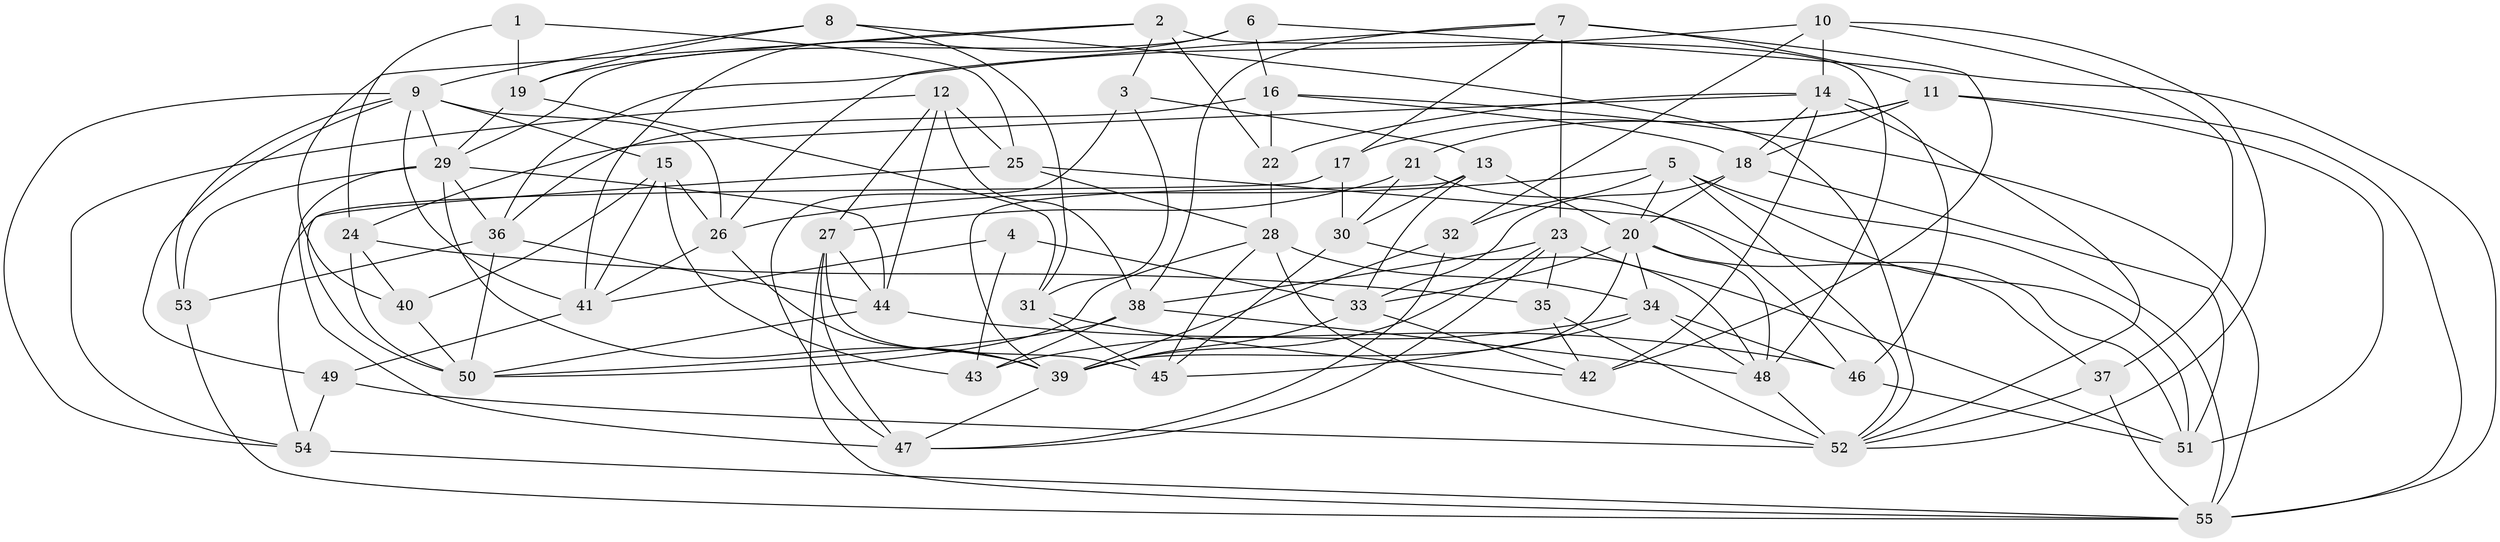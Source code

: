 // original degree distribution, {4: 1.0}
// Generated by graph-tools (version 1.1) at 2025/03/03/09/25 03:03:05]
// undirected, 55 vertices, 149 edges
graph export_dot {
graph [start="1"]
  node [color=gray90,style=filled];
  1;
  2;
  3;
  4;
  5;
  6;
  7;
  8;
  9;
  10;
  11;
  12;
  13;
  14;
  15;
  16;
  17;
  18;
  19;
  20;
  21;
  22;
  23;
  24;
  25;
  26;
  27;
  28;
  29;
  30;
  31;
  32;
  33;
  34;
  35;
  36;
  37;
  38;
  39;
  40;
  41;
  42;
  43;
  44;
  45;
  46;
  47;
  48;
  49;
  50;
  51;
  52;
  53;
  54;
  55;
  1 -- 19 [weight=2.0];
  1 -- 24 [weight=1.0];
  1 -- 25 [weight=1.0];
  2 -- 3 [weight=1.0];
  2 -- 19 [weight=1.0];
  2 -- 22 [weight=2.0];
  2 -- 40 [weight=1.0];
  2 -- 48 [weight=1.0];
  3 -- 13 [weight=1.0];
  3 -- 31 [weight=1.0];
  3 -- 47 [weight=1.0];
  4 -- 33 [weight=1.0];
  4 -- 41 [weight=1.0];
  4 -- 43 [weight=2.0];
  5 -- 20 [weight=1.0];
  5 -- 26 [weight=1.0];
  5 -- 32 [weight=1.0];
  5 -- 51 [weight=1.0];
  5 -- 52 [weight=1.0];
  5 -- 55 [weight=1.0];
  6 -- 16 [weight=1.0];
  6 -- 29 [weight=1.0];
  6 -- 41 [weight=1.0];
  6 -- 55 [weight=1.0];
  7 -- 11 [weight=1.0];
  7 -- 17 [weight=1.0];
  7 -- 23 [weight=1.0];
  7 -- 26 [weight=1.0];
  7 -- 38 [weight=1.0];
  7 -- 42 [weight=1.0];
  8 -- 9 [weight=1.0];
  8 -- 19 [weight=1.0];
  8 -- 31 [weight=1.0];
  8 -- 52 [weight=1.0];
  9 -- 15 [weight=1.0];
  9 -- 26 [weight=1.0];
  9 -- 29 [weight=1.0];
  9 -- 41 [weight=1.0];
  9 -- 49 [weight=1.0];
  9 -- 53 [weight=1.0];
  9 -- 54 [weight=1.0];
  10 -- 14 [weight=2.0];
  10 -- 32 [weight=1.0];
  10 -- 36 [weight=1.0];
  10 -- 37 [weight=1.0];
  10 -- 52 [weight=1.0];
  11 -- 17 [weight=1.0];
  11 -- 18 [weight=1.0];
  11 -- 21 [weight=1.0];
  11 -- 51 [weight=1.0];
  11 -- 55 [weight=1.0];
  12 -- 25 [weight=2.0];
  12 -- 27 [weight=1.0];
  12 -- 38 [weight=1.0];
  12 -- 44 [weight=1.0];
  12 -- 54 [weight=1.0];
  13 -- 20 [weight=1.0];
  13 -- 30 [weight=2.0];
  13 -- 33 [weight=1.0];
  13 -- 39 [weight=1.0];
  14 -- 18 [weight=1.0];
  14 -- 22 [weight=1.0];
  14 -- 24 [weight=1.0];
  14 -- 42 [weight=2.0];
  14 -- 46 [weight=2.0];
  14 -- 52 [weight=1.0];
  15 -- 26 [weight=1.0];
  15 -- 40 [weight=1.0];
  15 -- 41 [weight=1.0];
  15 -- 43 [weight=2.0];
  16 -- 18 [weight=1.0];
  16 -- 22 [weight=2.0];
  16 -- 36 [weight=1.0];
  16 -- 55 [weight=1.0];
  17 -- 30 [weight=1.0];
  17 -- 54 [weight=1.0];
  18 -- 20 [weight=1.0];
  18 -- 33 [weight=1.0];
  18 -- 51 [weight=1.0];
  19 -- 29 [weight=1.0];
  19 -- 31 [weight=1.0];
  20 -- 33 [weight=1.0];
  20 -- 34 [weight=1.0];
  20 -- 37 [weight=1.0];
  20 -- 39 [weight=1.0];
  20 -- 48 [weight=1.0];
  21 -- 27 [weight=1.0];
  21 -- 30 [weight=1.0];
  21 -- 46 [weight=1.0];
  22 -- 28 [weight=1.0];
  23 -- 35 [weight=1.0];
  23 -- 38 [weight=1.0];
  23 -- 39 [weight=1.0];
  23 -- 47 [weight=1.0];
  23 -- 51 [weight=1.0];
  24 -- 35 [weight=1.0];
  24 -- 40 [weight=1.0];
  24 -- 50 [weight=2.0];
  25 -- 28 [weight=1.0];
  25 -- 50 [weight=1.0];
  25 -- 51 [weight=1.0];
  26 -- 39 [weight=1.0];
  26 -- 41 [weight=1.0];
  27 -- 44 [weight=1.0];
  27 -- 45 [weight=1.0];
  27 -- 47 [weight=1.0];
  27 -- 55 [weight=1.0];
  28 -- 34 [weight=1.0];
  28 -- 45 [weight=1.0];
  28 -- 50 [weight=1.0];
  28 -- 52 [weight=1.0];
  29 -- 36 [weight=1.0];
  29 -- 39 [weight=1.0];
  29 -- 44 [weight=1.0];
  29 -- 47 [weight=1.0];
  29 -- 53 [weight=1.0];
  30 -- 45 [weight=1.0];
  30 -- 48 [weight=1.0];
  31 -- 42 [weight=1.0];
  31 -- 45 [weight=2.0];
  32 -- 39 [weight=1.0];
  32 -- 47 [weight=1.0];
  33 -- 39 [weight=1.0];
  33 -- 42 [weight=1.0];
  34 -- 43 [weight=1.0];
  34 -- 45 [weight=1.0];
  34 -- 46 [weight=1.0];
  34 -- 48 [weight=1.0];
  35 -- 42 [weight=1.0];
  35 -- 52 [weight=1.0];
  36 -- 44 [weight=1.0];
  36 -- 50 [weight=1.0];
  36 -- 53 [weight=1.0];
  37 -- 52 [weight=1.0];
  37 -- 55 [weight=1.0];
  38 -- 43 [weight=1.0];
  38 -- 48 [weight=1.0];
  38 -- 50 [weight=1.0];
  39 -- 47 [weight=1.0];
  40 -- 50 [weight=1.0];
  41 -- 49 [weight=1.0];
  44 -- 46 [weight=1.0];
  44 -- 50 [weight=1.0];
  46 -- 51 [weight=1.0];
  48 -- 52 [weight=1.0];
  49 -- 52 [weight=2.0];
  49 -- 54 [weight=2.0];
  53 -- 55 [weight=1.0];
  54 -- 55 [weight=1.0];
}
